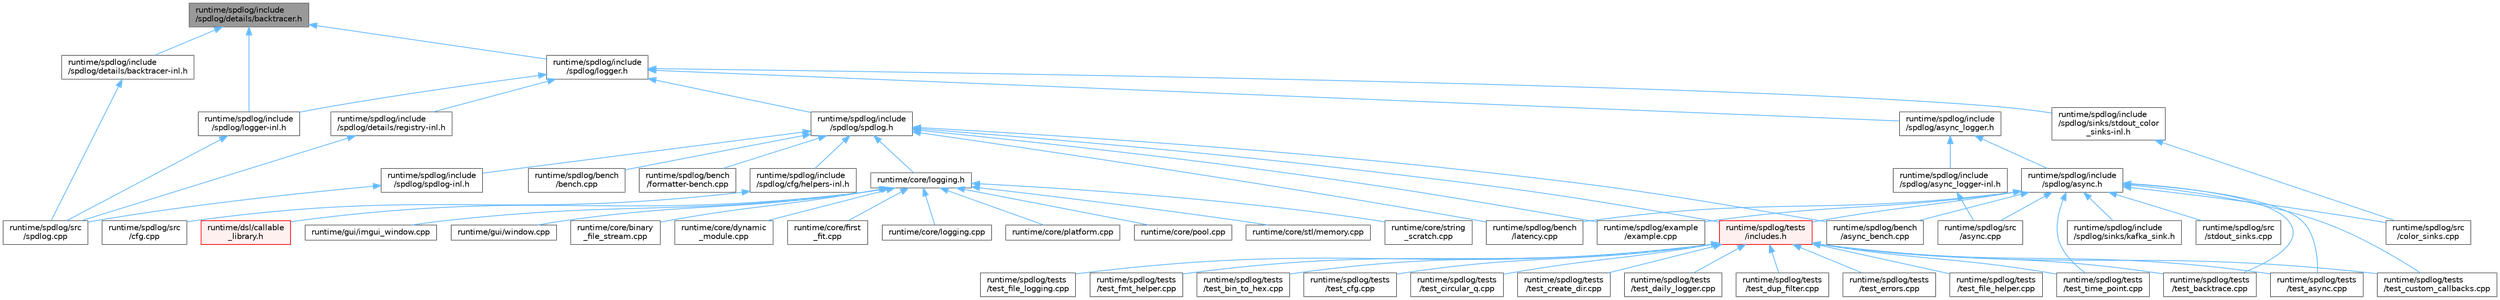 digraph "runtime/spdlog/include/spdlog/details/backtracer.h"
{
 // LATEX_PDF_SIZE
  bgcolor="transparent";
  edge [fontname=Helvetica,fontsize=10,labelfontname=Helvetica,labelfontsize=10];
  node [fontname=Helvetica,fontsize=10,shape=box,height=0.2,width=0.4];
  Node1 [id="Node000001",label="runtime/spdlog/include\l/spdlog/details/backtracer.h",height=0.2,width=0.4,color="gray40", fillcolor="grey60", style="filled", fontcolor="black",tooltip=" "];
  Node1 -> Node2 [id="edge64_Node000001_Node000002",dir="back",color="steelblue1",style="solid",tooltip=" "];
  Node2 [id="Node000002",label="runtime/spdlog/include\l/spdlog/details/backtracer-inl.h",height=0.2,width=0.4,color="grey40", fillcolor="white", style="filled",URL="$backtracer-inl_8h.html",tooltip=" "];
  Node2 -> Node3 [id="edge65_Node000002_Node000003",dir="back",color="steelblue1",style="solid",tooltip=" "];
  Node3 [id="Node000003",label="runtime/spdlog/src\l/spdlog.cpp",height=0.2,width=0.4,color="grey40", fillcolor="white", style="filled",URL="$spdlog_8cpp.html",tooltip=" "];
  Node1 -> Node4 [id="edge66_Node000001_Node000004",dir="back",color="steelblue1",style="solid",tooltip=" "];
  Node4 [id="Node000004",label="runtime/spdlog/include\l/spdlog/logger-inl.h",height=0.2,width=0.4,color="grey40", fillcolor="white", style="filled",URL="$logger-inl_8h.html",tooltip=" "];
  Node4 -> Node3 [id="edge67_Node000004_Node000003",dir="back",color="steelblue1",style="solid",tooltip=" "];
  Node1 -> Node5 [id="edge68_Node000001_Node000005",dir="back",color="steelblue1",style="solid",tooltip=" "];
  Node5 [id="Node000005",label="runtime/spdlog/include\l/spdlog/logger.h",height=0.2,width=0.4,color="grey40", fillcolor="white", style="filled",URL="$logger_8h.html",tooltip=" "];
  Node5 -> Node6 [id="edge69_Node000005_Node000006",dir="back",color="steelblue1",style="solid",tooltip=" "];
  Node6 [id="Node000006",label="runtime/spdlog/include\l/spdlog/async_logger.h",height=0.2,width=0.4,color="grey40", fillcolor="white", style="filled",URL="$async__logger_8h.html",tooltip=" "];
  Node6 -> Node7 [id="edge70_Node000006_Node000007",dir="back",color="steelblue1",style="solid",tooltip=" "];
  Node7 [id="Node000007",label="runtime/spdlog/include\l/spdlog/async.h",height=0.2,width=0.4,color="grey40", fillcolor="white", style="filled",URL="$async_8h.html",tooltip=" "];
  Node7 -> Node8 [id="edge71_Node000007_Node000008",dir="back",color="steelblue1",style="solid",tooltip=" "];
  Node8 [id="Node000008",label="runtime/spdlog/bench\l/async_bench.cpp",height=0.2,width=0.4,color="grey40", fillcolor="white", style="filled",URL="$async__bench_8cpp.html",tooltip=" "];
  Node7 -> Node9 [id="edge72_Node000007_Node000009",dir="back",color="steelblue1",style="solid",tooltip=" "];
  Node9 [id="Node000009",label="runtime/spdlog/bench\l/latency.cpp",height=0.2,width=0.4,color="grey40", fillcolor="white", style="filled",URL="$latency_8cpp.html",tooltip=" "];
  Node7 -> Node10 [id="edge73_Node000007_Node000010",dir="back",color="steelblue1",style="solid",tooltip=" "];
  Node10 [id="Node000010",label="runtime/spdlog/example\l/example.cpp",height=0.2,width=0.4,color="grey40", fillcolor="white", style="filled",URL="$example_8cpp.html",tooltip=" "];
  Node7 -> Node11 [id="edge74_Node000007_Node000011",dir="back",color="steelblue1",style="solid",tooltip=" "];
  Node11 [id="Node000011",label="runtime/spdlog/include\l/spdlog/sinks/kafka_sink.h",height=0.2,width=0.4,color="grey40", fillcolor="white", style="filled",URL="$kafka__sink_8h.html",tooltip=" "];
  Node7 -> Node12 [id="edge75_Node000007_Node000012",dir="back",color="steelblue1",style="solid",tooltip=" "];
  Node12 [id="Node000012",label="runtime/spdlog/src\l/async.cpp",height=0.2,width=0.4,color="grey40", fillcolor="white", style="filled",URL="$async_8cpp.html",tooltip=" "];
  Node7 -> Node13 [id="edge76_Node000007_Node000013",dir="back",color="steelblue1",style="solid",tooltip=" "];
  Node13 [id="Node000013",label="runtime/spdlog/src\l/color_sinks.cpp",height=0.2,width=0.4,color="grey40", fillcolor="white", style="filled",URL="$color__sinks_8cpp.html",tooltip=" "];
  Node7 -> Node14 [id="edge77_Node000007_Node000014",dir="back",color="steelblue1",style="solid",tooltip=" "];
  Node14 [id="Node000014",label="runtime/spdlog/src\l/stdout_sinks.cpp",height=0.2,width=0.4,color="grey40", fillcolor="white", style="filled",URL="$stdout__sinks_8cpp.html",tooltip=" "];
  Node7 -> Node15 [id="edge78_Node000007_Node000015",dir="back",color="steelblue1",style="solid",tooltip=" "];
  Node15 [id="Node000015",label="runtime/spdlog/tests\l/includes.h",height=0.2,width=0.4,color="red", fillcolor="#FFF0F0", style="filled",URL="$includes_8h.html",tooltip=" "];
  Node15 -> Node16 [id="edge79_Node000015_Node000016",dir="back",color="steelblue1",style="solid",tooltip=" "];
  Node16 [id="Node000016",label="runtime/spdlog/tests\l/test_async.cpp",height=0.2,width=0.4,color="grey40", fillcolor="white", style="filled",URL="$test__async_8cpp.html",tooltip=" "];
  Node15 -> Node17 [id="edge80_Node000015_Node000017",dir="back",color="steelblue1",style="solid",tooltip=" "];
  Node17 [id="Node000017",label="runtime/spdlog/tests\l/test_backtrace.cpp",height=0.2,width=0.4,color="grey40", fillcolor="white", style="filled",URL="$test__backtrace_8cpp.html",tooltip=" "];
  Node15 -> Node18 [id="edge81_Node000015_Node000018",dir="back",color="steelblue1",style="solid",tooltip=" "];
  Node18 [id="Node000018",label="runtime/spdlog/tests\l/test_bin_to_hex.cpp",height=0.2,width=0.4,color="grey40", fillcolor="white", style="filled",URL="$test__bin__to__hex_8cpp.html",tooltip=" "];
  Node15 -> Node19 [id="edge82_Node000015_Node000019",dir="back",color="steelblue1",style="solid",tooltip=" "];
  Node19 [id="Node000019",label="runtime/spdlog/tests\l/test_cfg.cpp",height=0.2,width=0.4,color="grey40", fillcolor="white", style="filled",URL="$test__cfg_8cpp.html",tooltip=" "];
  Node15 -> Node20 [id="edge83_Node000015_Node000020",dir="back",color="steelblue1",style="solid",tooltip=" "];
  Node20 [id="Node000020",label="runtime/spdlog/tests\l/test_circular_q.cpp",height=0.2,width=0.4,color="grey40", fillcolor="white", style="filled",URL="$test__circular__q_8cpp.html",tooltip=" "];
  Node15 -> Node21 [id="edge84_Node000015_Node000021",dir="back",color="steelblue1",style="solid",tooltip=" "];
  Node21 [id="Node000021",label="runtime/spdlog/tests\l/test_create_dir.cpp",height=0.2,width=0.4,color="grey40", fillcolor="white", style="filled",URL="$test__create__dir_8cpp.html",tooltip=" "];
  Node15 -> Node22 [id="edge85_Node000015_Node000022",dir="back",color="steelblue1",style="solid",tooltip=" "];
  Node22 [id="Node000022",label="runtime/spdlog/tests\l/test_custom_callbacks.cpp",height=0.2,width=0.4,color="grey40", fillcolor="white", style="filled",URL="$test__custom__callbacks_8cpp.html",tooltip=" "];
  Node15 -> Node23 [id="edge86_Node000015_Node000023",dir="back",color="steelblue1",style="solid",tooltip=" "];
  Node23 [id="Node000023",label="runtime/spdlog/tests\l/test_daily_logger.cpp",height=0.2,width=0.4,color="grey40", fillcolor="white", style="filled",URL="$test__daily__logger_8cpp.html",tooltip=" "];
  Node15 -> Node24 [id="edge87_Node000015_Node000024",dir="back",color="steelblue1",style="solid",tooltip=" "];
  Node24 [id="Node000024",label="runtime/spdlog/tests\l/test_dup_filter.cpp",height=0.2,width=0.4,color="grey40", fillcolor="white", style="filled",URL="$test__dup__filter_8cpp.html",tooltip=" "];
  Node15 -> Node25 [id="edge88_Node000015_Node000025",dir="back",color="steelblue1",style="solid",tooltip=" "];
  Node25 [id="Node000025",label="runtime/spdlog/tests\l/test_errors.cpp",height=0.2,width=0.4,color="grey40", fillcolor="white", style="filled",URL="$test__errors_8cpp.html",tooltip=" "];
  Node15 -> Node26 [id="edge89_Node000015_Node000026",dir="back",color="steelblue1",style="solid",tooltip=" "];
  Node26 [id="Node000026",label="runtime/spdlog/tests\l/test_file_helper.cpp",height=0.2,width=0.4,color="grey40", fillcolor="white", style="filled",URL="$test__file__helper_8cpp.html",tooltip=" "];
  Node15 -> Node27 [id="edge90_Node000015_Node000027",dir="back",color="steelblue1",style="solid",tooltip=" "];
  Node27 [id="Node000027",label="runtime/spdlog/tests\l/test_file_logging.cpp",height=0.2,width=0.4,color="grey40", fillcolor="white", style="filled",URL="$test__file__logging_8cpp.html",tooltip=" "];
  Node15 -> Node28 [id="edge91_Node000015_Node000028",dir="back",color="steelblue1",style="solid",tooltip=" "];
  Node28 [id="Node000028",label="runtime/spdlog/tests\l/test_fmt_helper.cpp",height=0.2,width=0.4,color="grey40", fillcolor="white", style="filled",URL="$test__fmt__helper_8cpp.html",tooltip=" "];
  Node15 -> Node37 [id="edge92_Node000015_Node000037",dir="back",color="steelblue1",style="solid",tooltip=" "];
  Node37 [id="Node000037",label="runtime/spdlog/tests\l/test_time_point.cpp",height=0.2,width=0.4,color="grey40", fillcolor="white", style="filled",URL="$test__time__point_8cpp.html",tooltip=" "];
  Node7 -> Node16 [id="edge93_Node000007_Node000016",dir="back",color="steelblue1",style="solid",tooltip=" "];
  Node7 -> Node17 [id="edge94_Node000007_Node000017",dir="back",color="steelblue1",style="solid",tooltip=" "];
  Node7 -> Node22 [id="edge95_Node000007_Node000022",dir="back",color="steelblue1",style="solid",tooltip=" "];
  Node7 -> Node37 [id="edge96_Node000007_Node000037",dir="back",color="steelblue1",style="solid",tooltip=" "];
  Node6 -> Node39 [id="edge97_Node000006_Node000039",dir="back",color="steelblue1",style="solid",tooltip=" "];
  Node39 [id="Node000039",label="runtime/spdlog/include\l/spdlog/async_logger-inl.h",height=0.2,width=0.4,color="grey40", fillcolor="white", style="filled",URL="$async__logger-inl_8h.html",tooltip=" "];
  Node39 -> Node12 [id="edge98_Node000039_Node000012",dir="back",color="steelblue1",style="solid",tooltip=" "];
  Node5 -> Node40 [id="edge99_Node000005_Node000040",dir="back",color="steelblue1",style="solid",tooltip=" "];
  Node40 [id="Node000040",label="runtime/spdlog/include\l/spdlog/details/registry-inl.h",height=0.2,width=0.4,color="grey40", fillcolor="white", style="filled",URL="$registry-inl_8h.html",tooltip=" "];
  Node40 -> Node3 [id="edge100_Node000040_Node000003",dir="back",color="steelblue1",style="solid",tooltip=" "];
  Node5 -> Node4 [id="edge101_Node000005_Node000004",dir="back",color="steelblue1",style="solid",tooltip=" "];
  Node5 -> Node41 [id="edge102_Node000005_Node000041",dir="back",color="steelblue1",style="solid",tooltip=" "];
  Node41 [id="Node000041",label="runtime/spdlog/include\l/spdlog/sinks/stdout_color\l_sinks-inl.h",height=0.2,width=0.4,color="grey40", fillcolor="white", style="filled",URL="$stdout__color__sinks-inl_8h.html",tooltip=" "];
  Node41 -> Node13 [id="edge103_Node000041_Node000013",dir="back",color="steelblue1",style="solid",tooltip=" "];
  Node5 -> Node42 [id="edge104_Node000005_Node000042",dir="back",color="steelblue1",style="solid",tooltip=" "];
  Node42 [id="Node000042",label="runtime/spdlog/include\l/spdlog/spdlog.h",height=0.2,width=0.4,color="grey40", fillcolor="white", style="filled",URL="$spdlog_8h.html",tooltip=" "];
  Node42 -> Node43 [id="edge105_Node000042_Node000043",dir="back",color="steelblue1",style="solid",tooltip=" "];
  Node43 [id="Node000043",label="runtime/core/logging.h",height=0.2,width=0.4,color="grey40", fillcolor="white", style="filled",URL="$logging_8h.html",tooltip=" "];
  Node43 -> Node44 [id="edge106_Node000043_Node000044",dir="back",color="steelblue1",style="solid",tooltip=" "];
  Node44 [id="Node000044",label="runtime/core/binary\l_file_stream.cpp",height=0.2,width=0.4,color="grey40", fillcolor="white", style="filled",URL="$binary__file__stream_8cpp.html",tooltip=" "];
  Node43 -> Node45 [id="edge107_Node000043_Node000045",dir="back",color="steelblue1",style="solid",tooltip=" "];
  Node45 [id="Node000045",label="runtime/core/dynamic\l_module.cpp",height=0.2,width=0.4,color="grey40", fillcolor="white", style="filled",URL="$dynamic__module_8cpp.html",tooltip=" "];
  Node43 -> Node46 [id="edge108_Node000043_Node000046",dir="back",color="steelblue1",style="solid",tooltip=" "];
  Node46 [id="Node000046",label="runtime/core/first\l_fit.cpp",height=0.2,width=0.4,color="grey40", fillcolor="white", style="filled",URL="$first__fit_8cpp.html",tooltip=" "];
  Node43 -> Node47 [id="edge109_Node000043_Node000047",dir="back",color="steelblue1",style="solid",tooltip=" "];
  Node47 [id="Node000047",label="runtime/core/logging.cpp",height=0.2,width=0.4,color="grey40", fillcolor="white", style="filled",URL="$logging_8cpp.html",tooltip=" "];
  Node43 -> Node48 [id="edge110_Node000043_Node000048",dir="back",color="steelblue1",style="solid",tooltip=" "];
  Node48 [id="Node000048",label="runtime/core/platform.cpp",height=0.2,width=0.4,color="grey40", fillcolor="white", style="filled",URL="$platform_8cpp.html",tooltip=" "];
  Node43 -> Node49 [id="edge111_Node000043_Node000049",dir="back",color="steelblue1",style="solid",tooltip=" "];
  Node49 [id="Node000049",label="runtime/core/pool.cpp",height=0.2,width=0.4,color="grey40", fillcolor="white", style="filled",URL="$pool_8cpp.html",tooltip=" "];
  Node43 -> Node50 [id="edge112_Node000043_Node000050",dir="back",color="steelblue1",style="solid",tooltip=" "];
  Node50 [id="Node000050",label="runtime/core/stl/memory.cpp",height=0.2,width=0.4,color="grey40", fillcolor="white", style="filled",URL="$core_2stl_2memory_8cpp.html",tooltip=" "];
  Node43 -> Node51 [id="edge113_Node000043_Node000051",dir="back",color="steelblue1",style="solid",tooltip=" "];
  Node51 [id="Node000051",label="runtime/core/string\l_scratch.cpp",height=0.2,width=0.4,color="grey40", fillcolor="white", style="filled",URL="$string__scratch_8cpp.html",tooltip=" "];
  Node43 -> Node52 [id="edge114_Node000043_Node000052",dir="back",color="steelblue1",style="solid",tooltip=" "];
  Node52 [id="Node000052",label="runtime/dsl/callable\l_library.h",height=0.2,width=0.4,color="red", fillcolor="#FFF0F0", style="filled",URL="$dsl_2callable__library_8h.html",tooltip=" "];
  Node43 -> Node55 [id="edge115_Node000043_Node000055",dir="back",color="steelblue1",style="solid",tooltip=" "];
  Node55 [id="Node000055",label="runtime/gui/imgui_window.cpp",height=0.2,width=0.4,color="grey40", fillcolor="white", style="filled",URL="$imgui__window_8cpp.html",tooltip=" "];
  Node43 -> Node56 [id="edge116_Node000043_Node000056",dir="back",color="steelblue1",style="solid",tooltip=" "];
  Node56 [id="Node000056",label="runtime/gui/window.cpp",height=0.2,width=0.4,color="grey40", fillcolor="white", style="filled",URL="$window_8cpp.html",tooltip=" "];
  Node42 -> Node8 [id="edge117_Node000042_Node000008",dir="back",color="steelblue1",style="solid",tooltip=" "];
  Node42 -> Node57 [id="edge118_Node000042_Node000057",dir="back",color="steelblue1",style="solid",tooltip=" "];
  Node57 [id="Node000057",label="runtime/spdlog/bench\l/bench.cpp",height=0.2,width=0.4,color="grey40", fillcolor="white", style="filled",URL="$bench_8cpp.html",tooltip=" "];
  Node42 -> Node58 [id="edge119_Node000042_Node000058",dir="back",color="steelblue1",style="solid",tooltip=" "];
  Node58 [id="Node000058",label="runtime/spdlog/bench\l/formatter-bench.cpp",height=0.2,width=0.4,color="grey40", fillcolor="white", style="filled",URL="$formatter-bench_8cpp.html",tooltip=" "];
  Node42 -> Node9 [id="edge120_Node000042_Node000009",dir="back",color="steelblue1",style="solid",tooltip=" "];
  Node42 -> Node10 [id="edge121_Node000042_Node000010",dir="back",color="steelblue1",style="solid",tooltip=" "];
  Node42 -> Node59 [id="edge122_Node000042_Node000059",dir="back",color="steelblue1",style="solid",tooltip=" "];
  Node59 [id="Node000059",label="runtime/spdlog/include\l/spdlog/cfg/helpers-inl.h",height=0.2,width=0.4,color="grey40", fillcolor="white", style="filled",URL="$helpers-inl_8h.html",tooltip=" "];
  Node59 -> Node60 [id="edge123_Node000059_Node000060",dir="back",color="steelblue1",style="solid",tooltip=" "];
  Node60 [id="Node000060",label="runtime/spdlog/src\l/cfg.cpp",height=0.2,width=0.4,color="grey40", fillcolor="white", style="filled",URL="$cfg_8cpp.html",tooltip=" "];
  Node42 -> Node61 [id="edge124_Node000042_Node000061",dir="back",color="steelblue1",style="solid",tooltip=" "];
  Node61 [id="Node000061",label="runtime/spdlog/include\l/spdlog/spdlog-inl.h",height=0.2,width=0.4,color="grey40", fillcolor="white", style="filled",URL="$spdlog-inl_8h.html",tooltip=" "];
  Node61 -> Node3 [id="edge125_Node000061_Node000003",dir="back",color="steelblue1",style="solid",tooltip=" "];
  Node42 -> Node15 [id="edge126_Node000042_Node000015",dir="back",color="steelblue1",style="solid",tooltip=" "];
}
